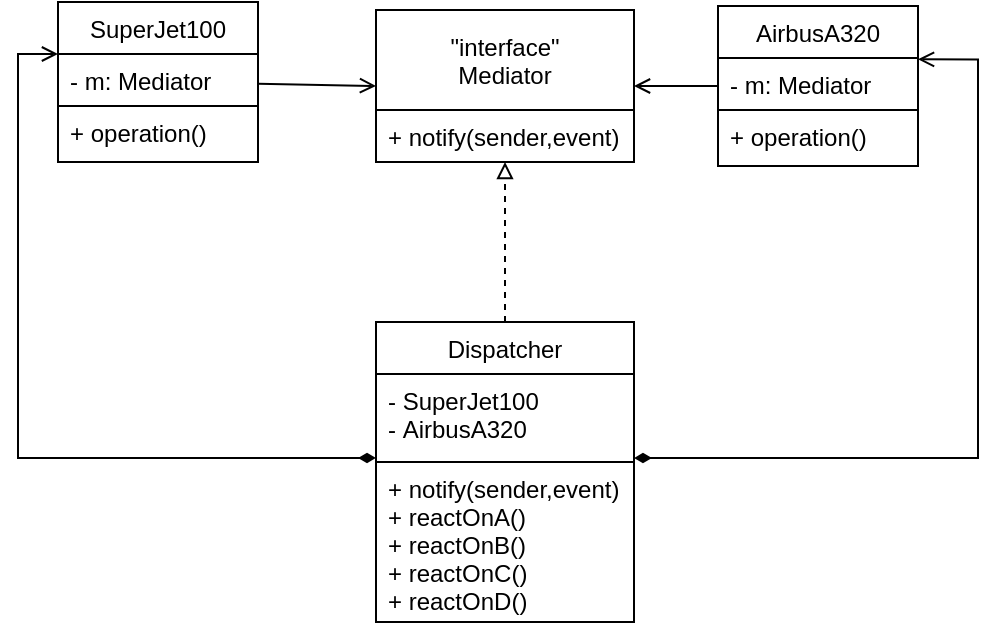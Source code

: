 <mxfile version="14.6.13" type="device"><diagram id="wBV5Z7oSa0VZbtiyP5rc" name="Страница 1"><mxGraphModel dx="723" dy="458" grid="1" gridSize="10" guides="1" tooltips="1" connect="1" arrows="1" fold="1" page="1" pageScale="1" pageWidth="827" pageHeight="1169" math="0" shadow="0"><root><mxCell id="0"/><mxCell id="1" parent="0"/><mxCell id="nx3pvHdEc3XkBzMXC41B-1" value="&quot;interface&quot;&#10;Mediator" style="swimlane;fontStyle=0;childLayout=stackLayout;horizontal=1;startSize=50;horizontalStack=0;resizeParent=1;resizeParentMax=0;resizeLast=0;collapsible=1;marginBottom=0;" vertex="1" parent="1"><mxGeometry x="349" y="164" width="129" height="76" as="geometry"/></mxCell><mxCell id="nx3pvHdEc3XkBzMXC41B-4" value="+ notify(sender,event)" style="text;strokeColor=none;fillColor=none;align=left;verticalAlign=top;spacingLeft=4;spacingRight=4;overflow=hidden;rotatable=0;points=[[0,0.5],[1,0.5]];portConstraint=eastwest;" vertex="1" parent="nx3pvHdEc3XkBzMXC41B-1"><mxGeometry y="50" width="129" height="26" as="geometry"/></mxCell><mxCell id="nx3pvHdEc3XkBzMXC41B-21" style="rounded=0;orthogonalLoop=1;jettySize=auto;html=1;entryX=0;entryY=0.5;entryDx=0;entryDy=0;endArrow=open;endFill=0;" edge="1" parent="1" source="nx3pvHdEc3XkBzMXC41B-5" target="nx3pvHdEc3XkBzMXC41B-1"><mxGeometry relative="1" as="geometry"/></mxCell><mxCell id="nx3pvHdEc3XkBzMXC41B-5" value="SuperJet100" style="swimlane;fontStyle=0;childLayout=stackLayout;horizontal=1;startSize=26;horizontalStack=0;resizeParent=1;resizeParentMax=0;resizeLast=0;collapsible=1;marginBottom=0;" vertex="1" parent="1"><mxGeometry x="190" y="160" width="100" height="80" as="geometry"/></mxCell><mxCell id="nx3pvHdEc3XkBzMXC41B-6" value="- m: Mediator" style="text;strokeColor=#000000;fillColor=none;align=left;verticalAlign=top;spacingLeft=4;spacingRight=4;overflow=hidden;rotatable=0;points=[[0,0.5],[1,0.5]];portConstraint=eastwest;" vertex="1" parent="nx3pvHdEc3XkBzMXC41B-5"><mxGeometry y="26" width="100" height="26" as="geometry"/></mxCell><mxCell id="nx3pvHdEc3XkBzMXC41B-7" value="+ operation()" style="text;strokeColor=none;fillColor=none;align=left;verticalAlign=top;spacingLeft=4;spacingRight=4;overflow=hidden;rotatable=0;points=[[0,0.5],[1,0.5]];portConstraint=eastwest;" vertex="1" parent="nx3pvHdEc3XkBzMXC41B-5"><mxGeometry y="52" width="100" height="28" as="geometry"/></mxCell><mxCell id="nx3pvHdEc3XkBzMXC41B-23" style="edgeStyle=none;rounded=0;orthogonalLoop=1;jettySize=auto;html=1;entryX=1;entryY=0.5;entryDx=0;entryDy=0;endArrow=open;endFill=0;" edge="1" parent="1" source="nx3pvHdEc3XkBzMXC41B-9" target="nx3pvHdEc3XkBzMXC41B-1"><mxGeometry relative="1" as="geometry"/></mxCell><mxCell id="nx3pvHdEc3XkBzMXC41B-9" value="AirbusA320" style="swimlane;fontStyle=0;childLayout=stackLayout;horizontal=1;startSize=26;horizontalStack=0;resizeParent=1;resizeParentMax=0;resizeLast=0;collapsible=1;marginBottom=0;" vertex="1" parent="1"><mxGeometry x="520" y="162" width="100" height="80" as="geometry"/></mxCell><mxCell id="nx3pvHdEc3XkBzMXC41B-10" value="- m: Mediator" style="text;strokeColor=#000000;fillColor=none;align=left;verticalAlign=top;spacingLeft=4;spacingRight=4;overflow=hidden;rotatable=0;points=[[0,0.5],[1,0.5]];portConstraint=eastwest;" vertex="1" parent="nx3pvHdEc3XkBzMXC41B-9"><mxGeometry y="26" width="100" height="26" as="geometry"/></mxCell><mxCell id="nx3pvHdEc3XkBzMXC41B-11" value="+ operation()" style="text;strokeColor=none;fillColor=none;align=left;verticalAlign=top;spacingLeft=4;spacingRight=4;overflow=hidden;rotatable=0;points=[[0,0.5],[1,0.5]];portConstraint=eastwest;" vertex="1" parent="nx3pvHdEc3XkBzMXC41B-9"><mxGeometry y="52" width="100" height="28" as="geometry"/></mxCell><mxCell id="nx3pvHdEc3XkBzMXC41B-25" style="edgeStyle=none;rounded=0;orthogonalLoop=1;jettySize=auto;html=1;endArrow=block;endFill=0;dashed=1;" edge="1" parent="1" source="nx3pvHdEc3XkBzMXC41B-18" target="nx3pvHdEc3XkBzMXC41B-4"><mxGeometry relative="1" as="geometry"/></mxCell><mxCell id="nx3pvHdEc3XkBzMXC41B-18" value="Dispatcher" style="swimlane;fontStyle=0;childLayout=stackLayout;horizontal=1;startSize=26;horizontalStack=0;resizeParent=1;resizeParentMax=0;resizeLast=0;collapsible=1;marginBottom=0;" vertex="1" parent="1"><mxGeometry x="349" y="320" width="129" height="150" as="geometry"/></mxCell><mxCell id="nx3pvHdEc3XkBzMXC41B-19" value="- SuperJet100&#10;- AirbusA320" style="text;strokeColor=#000000;fillColor=none;align=left;verticalAlign=top;spacingLeft=4;spacingRight=4;overflow=hidden;rotatable=0;points=[[0,0.5],[1,0.5]];portConstraint=eastwest;" vertex="1" parent="nx3pvHdEc3XkBzMXC41B-18"><mxGeometry y="26" width="129" height="44" as="geometry"/></mxCell><mxCell id="nx3pvHdEc3XkBzMXC41B-20" value="+ notify(sender,event)&#10;+ reactOnA()&#10;+ reactOnB()&#10;+ reactOnC()&#10;+ reactOnD()" style="text;strokeColor=none;fillColor=none;align=left;verticalAlign=top;spacingLeft=4;spacingRight=4;overflow=hidden;rotatable=0;points=[[0,0.5],[1,0.5]];portConstraint=eastwest;" vertex="1" parent="nx3pvHdEc3XkBzMXC41B-18"><mxGeometry y="70" width="129" height="80" as="geometry"/></mxCell><mxCell id="nx3pvHdEc3XkBzMXC41B-27" style="edgeStyle=orthogonalEdgeStyle;rounded=0;orthogonalLoop=1;jettySize=auto;html=1;startArrow=diamondThin;startFill=1;endArrow=open;endFill=0;entryX=0;entryY=0;entryDx=0;entryDy=0;entryPerimeter=0;" edge="1" parent="1" source="nx3pvHdEc3XkBzMXC41B-19" target="nx3pvHdEc3XkBzMXC41B-6"><mxGeometry relative="1" as="geometry"><Array as="points"><mxPoint x="170" y="388"/><mxPoint x="170" y="186"/></Array></mxGeometry></mxCell><mxCell id="nx3pvHdEc3XkBzMXC41B-29" style="edgeStyle=orthogonalEdgeStyle;rounded=0;orthogonalLoop=1;jettySize=auto;html=1;entryX=1;entryY=0.026;entryDx=0;entryDy=0;startArrow=diamondThin;startFill=1;endArrow=open;endFill=0;entryPerimeter=0;" edge="1" parent="1" source="nx3pvHdEc3XkBzMXC41B-19" target="nx3pvHdEc3XkBzMXC41B-10"><mxGeometry relative="1" as="geometry"><Array as="points"><mxPoint x="650" y="388"/><mxPoint x="650" y="189"/></Array></mxGeometry></mxCell></root></mxGraphModel></diagram></mxfile>